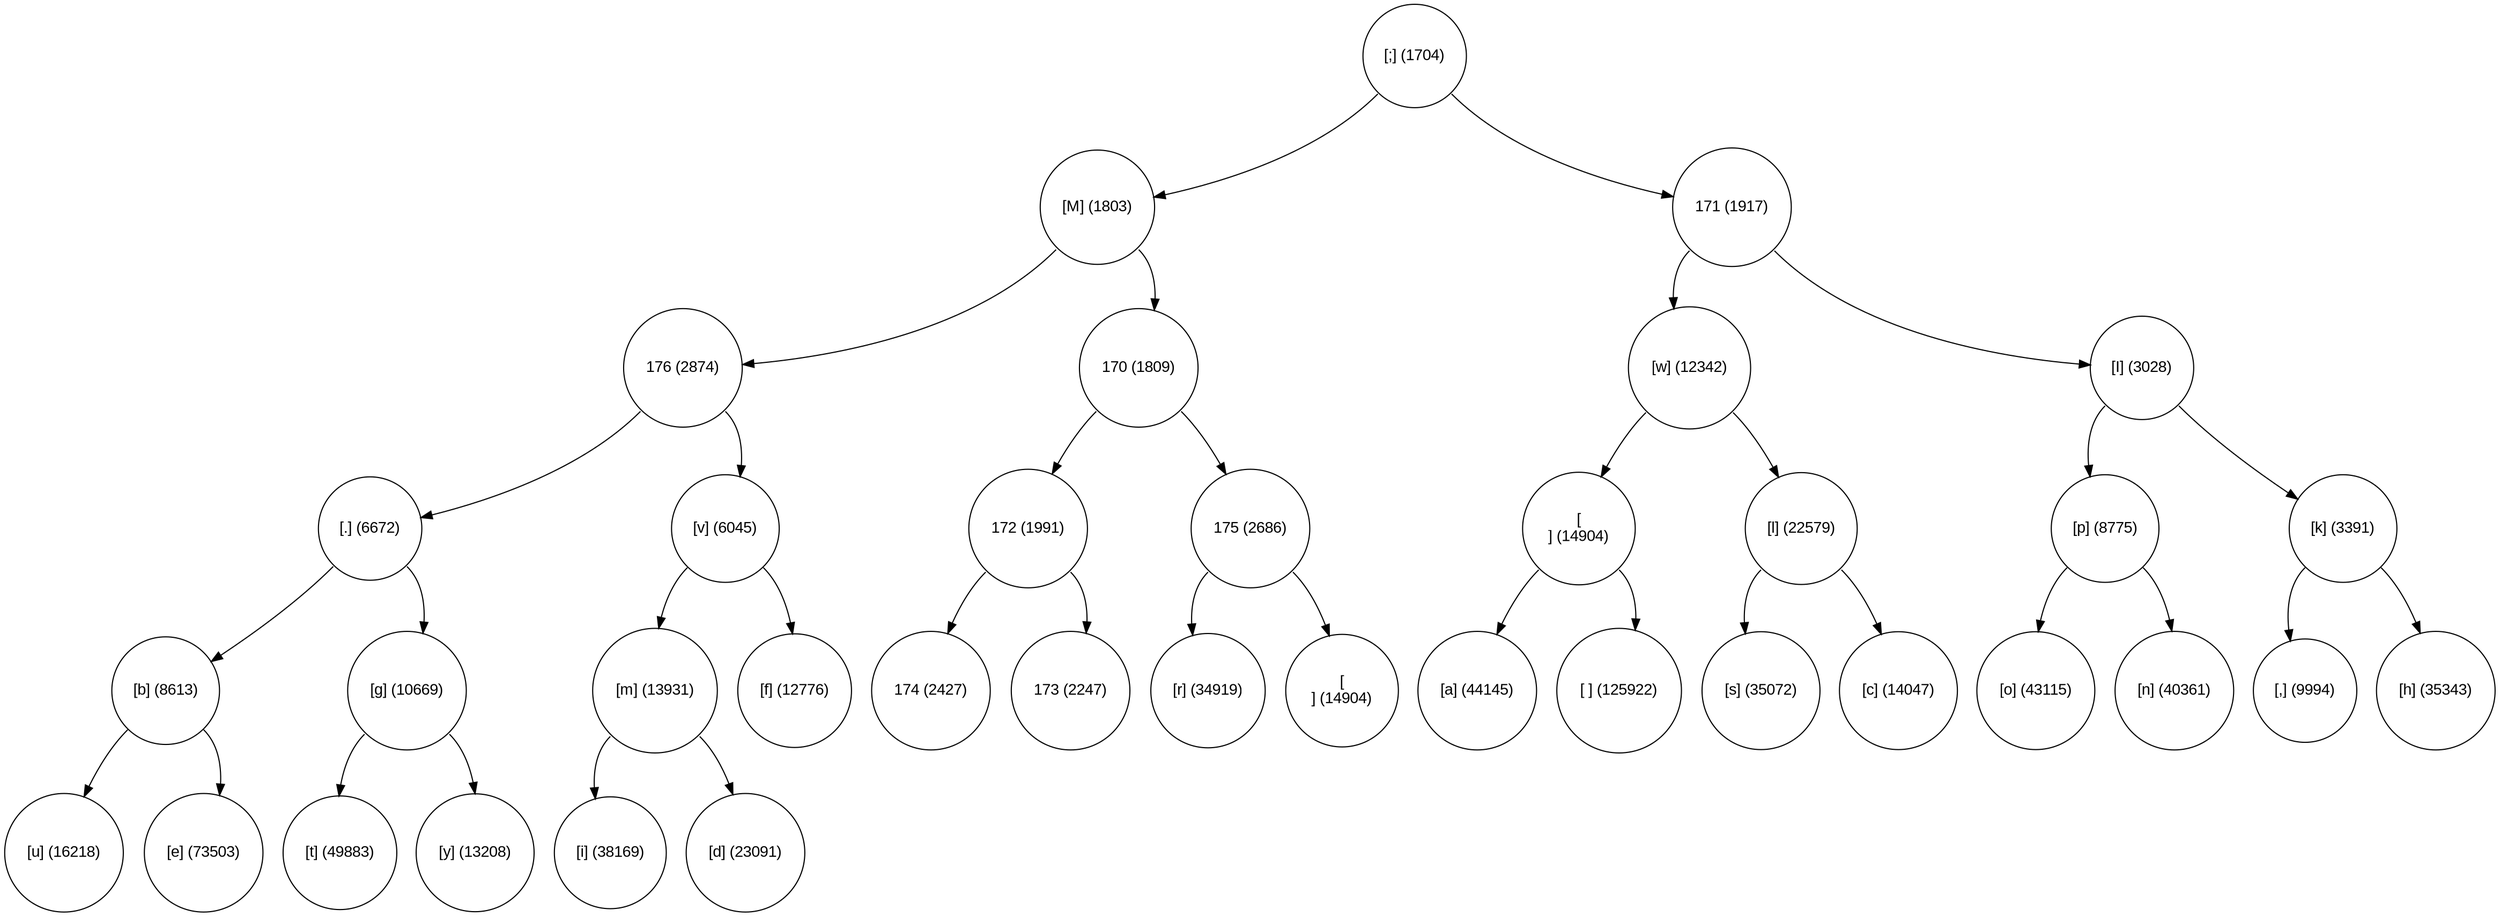 digraph move_down {
	node [fontname="Arial", shape="circle", width=0.5]; 

	0 [label = "[;] (1704)"];
	0:sw -> 1;
	1 [label = "[M] (1803)"];
	1:sw -> 3;
	3 [label = "176 (2874)"];
	3:sw -> 7;
	7 [label = "[.] (6672)"];
	7:sw -> 15;
	15 [label = "[b] (8613)"];
	15:sw -> 31;
	31 [label = "[u] (16218)"];
	15:se -> 32;
	32 [label = "[e] (73503)"];
	7:se -> 16;
	16 [label = "[g] (10669)"];
	16:sw -> 33;
	33 [label = "[t] (49883)"];
	16:se -> 34;
	34 [label = "[y] (13208)"];
	3:se -> 8;
	8 [label = "[v] (6045)"];
	8:sw -> 17;
	17 [label = "[m] (13931)"];
	17:sw -> 35;
	35 [label = "[i] (38169)"];
	17:se -> 36;
	36 [label = "[d] (23091)"];
	8:se -> 18;
	18 [label = "[f] (12776)"];
	1:se -> 4;
	4 [label = "170 (1809)"];
	4:sw -> 9;
	9 [label = "172 (1991)"];
	9:sw -> 19;
	19 [label = "174 (2427)"];
	9:se -> 20;
	20 [label = "173 (2247)"];
	4:se -> 10;
	10 [label = "175 (2686)"];
	10:sw -> 21;
	21 [label = "[r] (34919)"];
	10:se -> 22;
	22 [label = "[
] (14904)"];
	0:se -> 2;
	2 [label = "171 (1917)"];
	2:sw -> 5;
	5 [label = "[w] (12342)"];
	5:sw -> 11;
	11 [label = "[] (14904)"];
	11:sw -> 23;
	23 [label = "[a] (44145)"];
	11:se -> 24;
	24 [label = "[ ] (125922)"];
	5:se -> 12;
	12 [label = "[l] (22579)"];
	12:sw -> 25;
	25 [label = "[s] (35072)"];
	12:se -> 26;
	26 [label = "[c] (14047)"];
	2:se -> 6;
	6 [label = "[I] (3028)"];
	6:sw -> 13;
	13 [label = "[p] (8775)"];
	13:sw -> 27;
	27 [label = "[o] (43115)"];
	13:se -> 28;
	28 [label = "[n] (40361)"];
	6:se -> 14;
	14 [label = "[k] (3391)"];
	14:sw -> 29;
	29 [label = "[,] (9994)"];
	14:se -> 30;
	30 [label = "[h] (35343)"];
}
